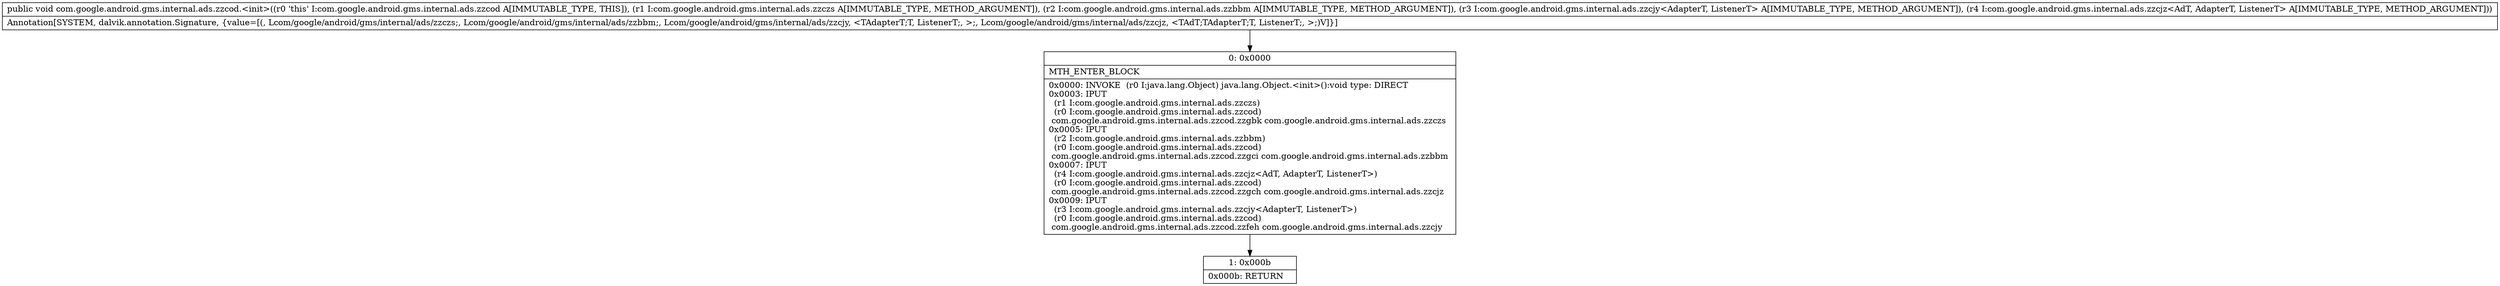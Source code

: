 digraph "CFG forcom.google.android.gms.internal.ads.zzcod.\<init\>(Lcom\/google\/android\/gms\/internal\/ads\/zzczs;Lcom\/google\/android\/gms\/internal\/ads\/zzbbm;Lcom\/google\/android\/gms\/internal\/ads\/zzcjy;Lcom\/google\/android\/gms\/internal\/ads\/zzcjz;)V" {
Node_0 [shape=record,label="{0\:\ 0x0000|MTH_ENTER_BLOCK\l|0x0000: INVOKE  (r0 I:java.lang.Object) java.lang.Object.\<init\>():void type: DIRECT \l0x0003: IPUT  \l  (r1 I:com.google.android.gms.internal.ads.zzczs)\l  (r0 I:com.google.android.gms.internal.ads.zzcod)\l com.google.android.gms.internal.ads.zzcod.zzgbk com.google.android.gms.internal.ads.zzczs \l0x0005: IPUT  \l  (r2 I:com.google.android.gms.internal.ads.zzbbm)\l  (r0 I:com.google.android.gms.internal.ads.zzcod)\l com.google.android.gms.internal.ads.zzcod.zzgci com.google.android.gms.internal.ads.zzbbm \l0x0007: IPUT  \l  (r4 I:com.google.android.gms.internal.ads.zzcjz\<AdT, AdapterT, ListenerT\>)\l  (r0 I:com.google.android.gms.internal.ads.zzcod)\l com.google.android.gms.internal.ads.zzcod.zzgch com.google.android.gms.internal.ads.zzcjz \l0x0009: IPUT  \l  (r3 I:com.google.android.gms.internal.ads.zzcjy\<AdapterT, ListenerT\>)\l  (r0 I:com.google.android.gms.internal.ads.zzcod)\l com.google.android.gms.internal.ads.zzcod.zzfeh com.google.android.gms.internal.ads.zzcjy \l}"];
Node_1 [shape=record,label="{1\:\ 0x000b|0x000b: RETURN   \l}"];
MethodNode[shape=record,label="{public void com.google.android.gms.internal.ads.zzcod.\<init\>((r0 'this' I:com.google.android.gms.internal.ads.zzcod A[IMMUTABLE_TYPE, THIS]), (r1 I:com.google.android.gms.internal.ads.zzczs A[IMMUTABLE_TYPE, METHOD_ARGUMENT]), (r2 I:com.google.android.gms.internal.ads.zzbbm A[IMMUTABLE_TYPE, METHOD_ARGUMENT]), (r3 I:com.google.android.gms.internal.ads.zzcjy\<AdapterT, ListenerT\> A[IMMUTABLE_TYPE, METHOD_ARGUMENT]), (r4 I:com.google.android.gms.internal.ads.zzcjz\<AdT, AdapterT, ListenerT\> A[IMMUTABLE_TYPE, METHOD_ARGUMENT]))  | Annotation[SYSTEM, dalvik.annotation.Signature, \{value=[(, Lcom\/google\/android\/gms\/internal\/ads\/zzczs;, Lcom\/google\/android\/gms\/internal\/ads\/zzbbm;, Lcom\/google\/android\/gms\/internal\/ads\/zzcjy, \<TAdapterT;T, ListenerT;, \>;, Lcom\/google\/android\/gms\/internal\/ads\/zzcjz, \<TAdT;TAdapterT;T, ListenerT;, \>;)V]\}]\l}"];
MethodNode -> Node_0;
Node_0 -> Node_1;
}

